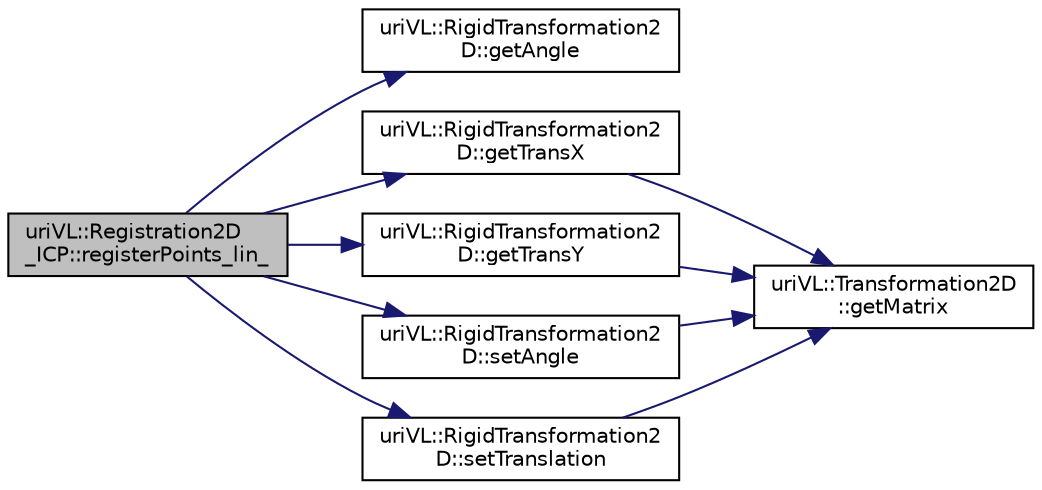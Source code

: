digraph "uriVL::Registration2D_ICP::registerPoints_lin_"
{
  edge [fontname="Helvetica",fontsize="10",labelfontname="Helvetica",labelfontsize="10"];
  node [fontname="Helvetica",fontsize="10",shape=record];
  rankdir="LR";
  Node1 [label="uriVL::Registration2D\l_ICP::registerPoints_lin_",height=0.2,width=0.4,color="black", fillcolor="grey75", style="filled", fontcolor="black"];
  Node1 -> Node2 [color="midnightblue",fontsize="10",style="solid",fontname="Helvetica"];
  Node2 [label="uriVL::RigidTransformation2\lD::getAngle",height=0.2,width=0.4,color="black", fillcolor="white", style="filled",URL="$classuriVL_1_1RigidTransformation2D.html#aa7ff28b48d2ce3b07ca117b11ff1f55c",tooltip="Returns the rotation&#39;s angle. "];
  Node1 -> Node3 [color="midnightblue",fontsize="10",style="solid",fontname="Helvetica"];
  Node3 [label="uriVL::RigidTransformation2\lD::getTransX",height=0.2,width=0.4,color="black", fillcolor="white", style="filled",URL="$classuriVL_1_1RigidTransformation2D.html#ab90739261bbfa45aef38fc95714326ef",tooltip="Returns the x component of the translation. "];
  Node3 -> Node4 [color="midnightblue",fontsize="10",style="solid",fontname="Helvetica"];
  Node4 [label="uriVL::Transformation2D\l::getMatrix",height=0.2,width=0.4,color="black", fillcolor="white", style="filled",URL="$classuriVL_1_1Transformation2D.html#aa6f3c3b2a82aa4788d442c5d922573b8",tooltip="Returns a read-only pointer to the transformation&#39;s matrix data. "];
  Node1 -> Node5 [color="midnightblue",fontsize="10",style="solid",fontname="Helvetica"];
  Node5 [label="uriVL::RigidTransformation2\lD::getTransY",height=0.2,width=0.4,color="black", fillcolor="white", style="filled",URL="$classuriVL_1_1RigidTransformation2D.html#a1e7b23e20efa0e4475e3e5a9b6eaa71a",tooltip="Returns the y component of the translation. "];
  Node5 -> Node4 [color="midnightblue",fontsize="10",style="solid",fontname="Helvetica"];
  Node1 -> Node6 [color="midnightblue",fontsize="10",style="solid",fontname="Helvetica"];
  Node6 [label="uriVL::RigidTransformation2\lD::setAngle",height=0.2,width=0.4,color="black", fillcolor="white", style="filled",URL="$classuriVL_1_1RigidTransformation2D.html#a450872f23f51aad7241da6ece3da5419",tooltip="Sets the rotation&#39;s angle (in radians) "];
  Node6 -> Node4 [color="midnightblue",fontsize="10",style="solid",fontname="Helvetica"];
  Node1 -> Node7 [color="midnightblue",fontsize="10",style="solid",fontname="Helvetica"];
  Node7 [label="uriVL::RigidTransformation2\lD::setTranslation",height=0.2,width=0.4,color="black", fillcolor="white", style="filled",URL="$classuriVL_1_1RigidTransformation2D.html#a835aa66d5869020b4ed9a75eb8c6f7ee",tooltip="Sets the translation component of this transformation. "];
  Node7 -> Node4 [color="midnightblue",fontsize="10",style="solid",fontname="Helvetica"];
}
